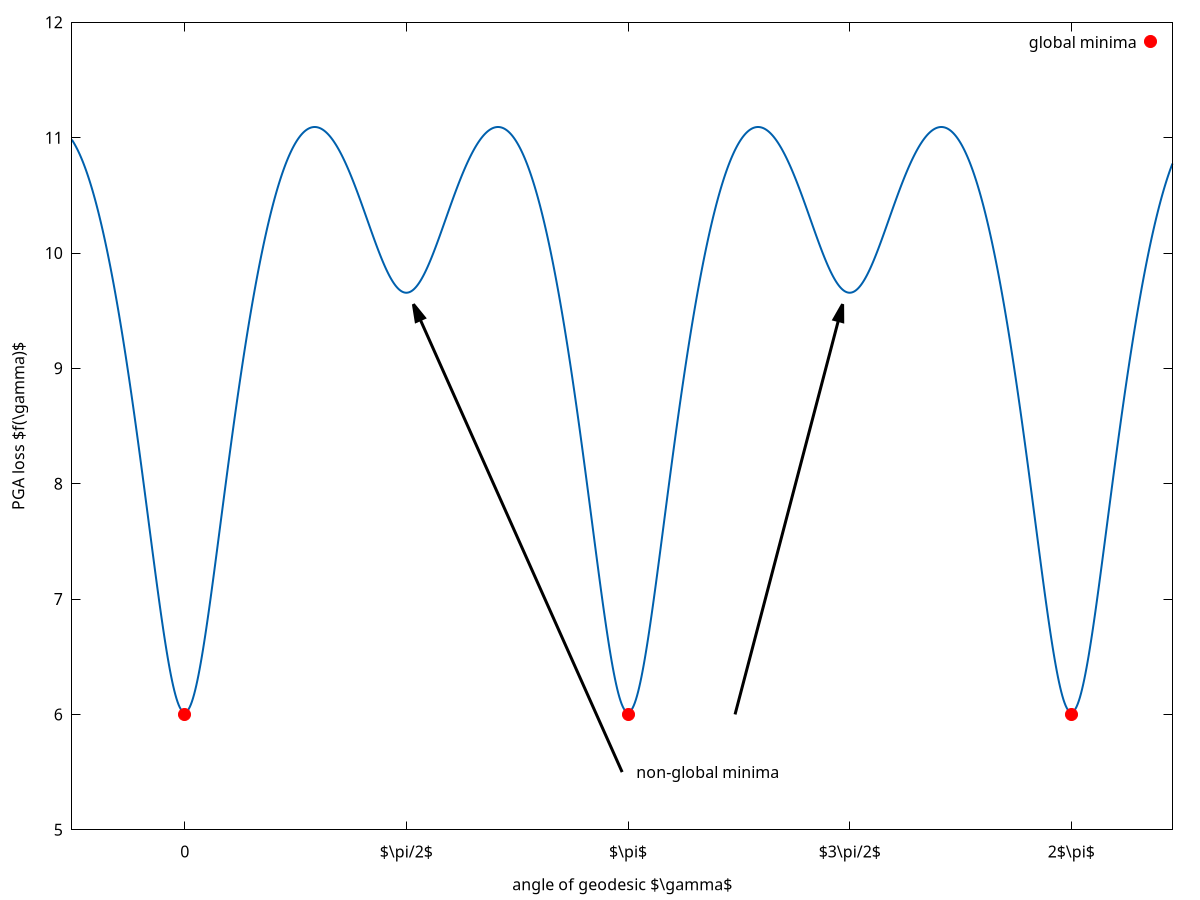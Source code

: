 
set title
set xlabel "angle of geodesic $\\gamma$"
set ylabel "PGA loss $f(\\gamma)$"
set terminal epslatex color colortext size 5,2.75
set output "gp/plotpga.tex"
set style line 1 linecolor rgb '#0060ad' linetype 1 linewidth 2
set style line 2 linecolor rgb '#000000' linetype 1 linewidth 3
set style line 3 linecolor rgb '#FF0000' linetype 1 pointsize 2 pt 7
set xrange [-0.8:7]
set yrange [5:12]
set xtics ("0" 0, "$\\pi/2$" 1.5708, "$\\pi$" 3.1416, "$3\\pi/2$" 4.7124, "2$\\pi$" 6.2832)
set samples 1000
set key samplen 0

norm2(xi, yi) = xi**2 + yi**2
pgah(t, xi, yi) = 0.25 * (acosh(1 + 8*(norm2(xi, yi) * sin(t - atan2(yi, xi))**2)/((1 - norm2(xi, yi))**2))**2)

f(t) = pgah(t, 0.8, 0) + pgah(t, -0.8, 0) + pgah(t, 0, 0.7) + pgah(t, 0, -0.7)

set arrow from 3.1,5.5 to (1.5708+0.05),(f(1.5708)-0.1) filled ls 2
set arrow from 3.9,6 to (4.7124-0.05),(f(4.7124)-0.1) filled ls 2
show arrow

set label "non-global minima" at 3.2,5.5

plot f(x) with lines ls 1 notitle, '-' with points ls 3 title "global minima"
0 6
3.1416 6
6.2832 6
e

